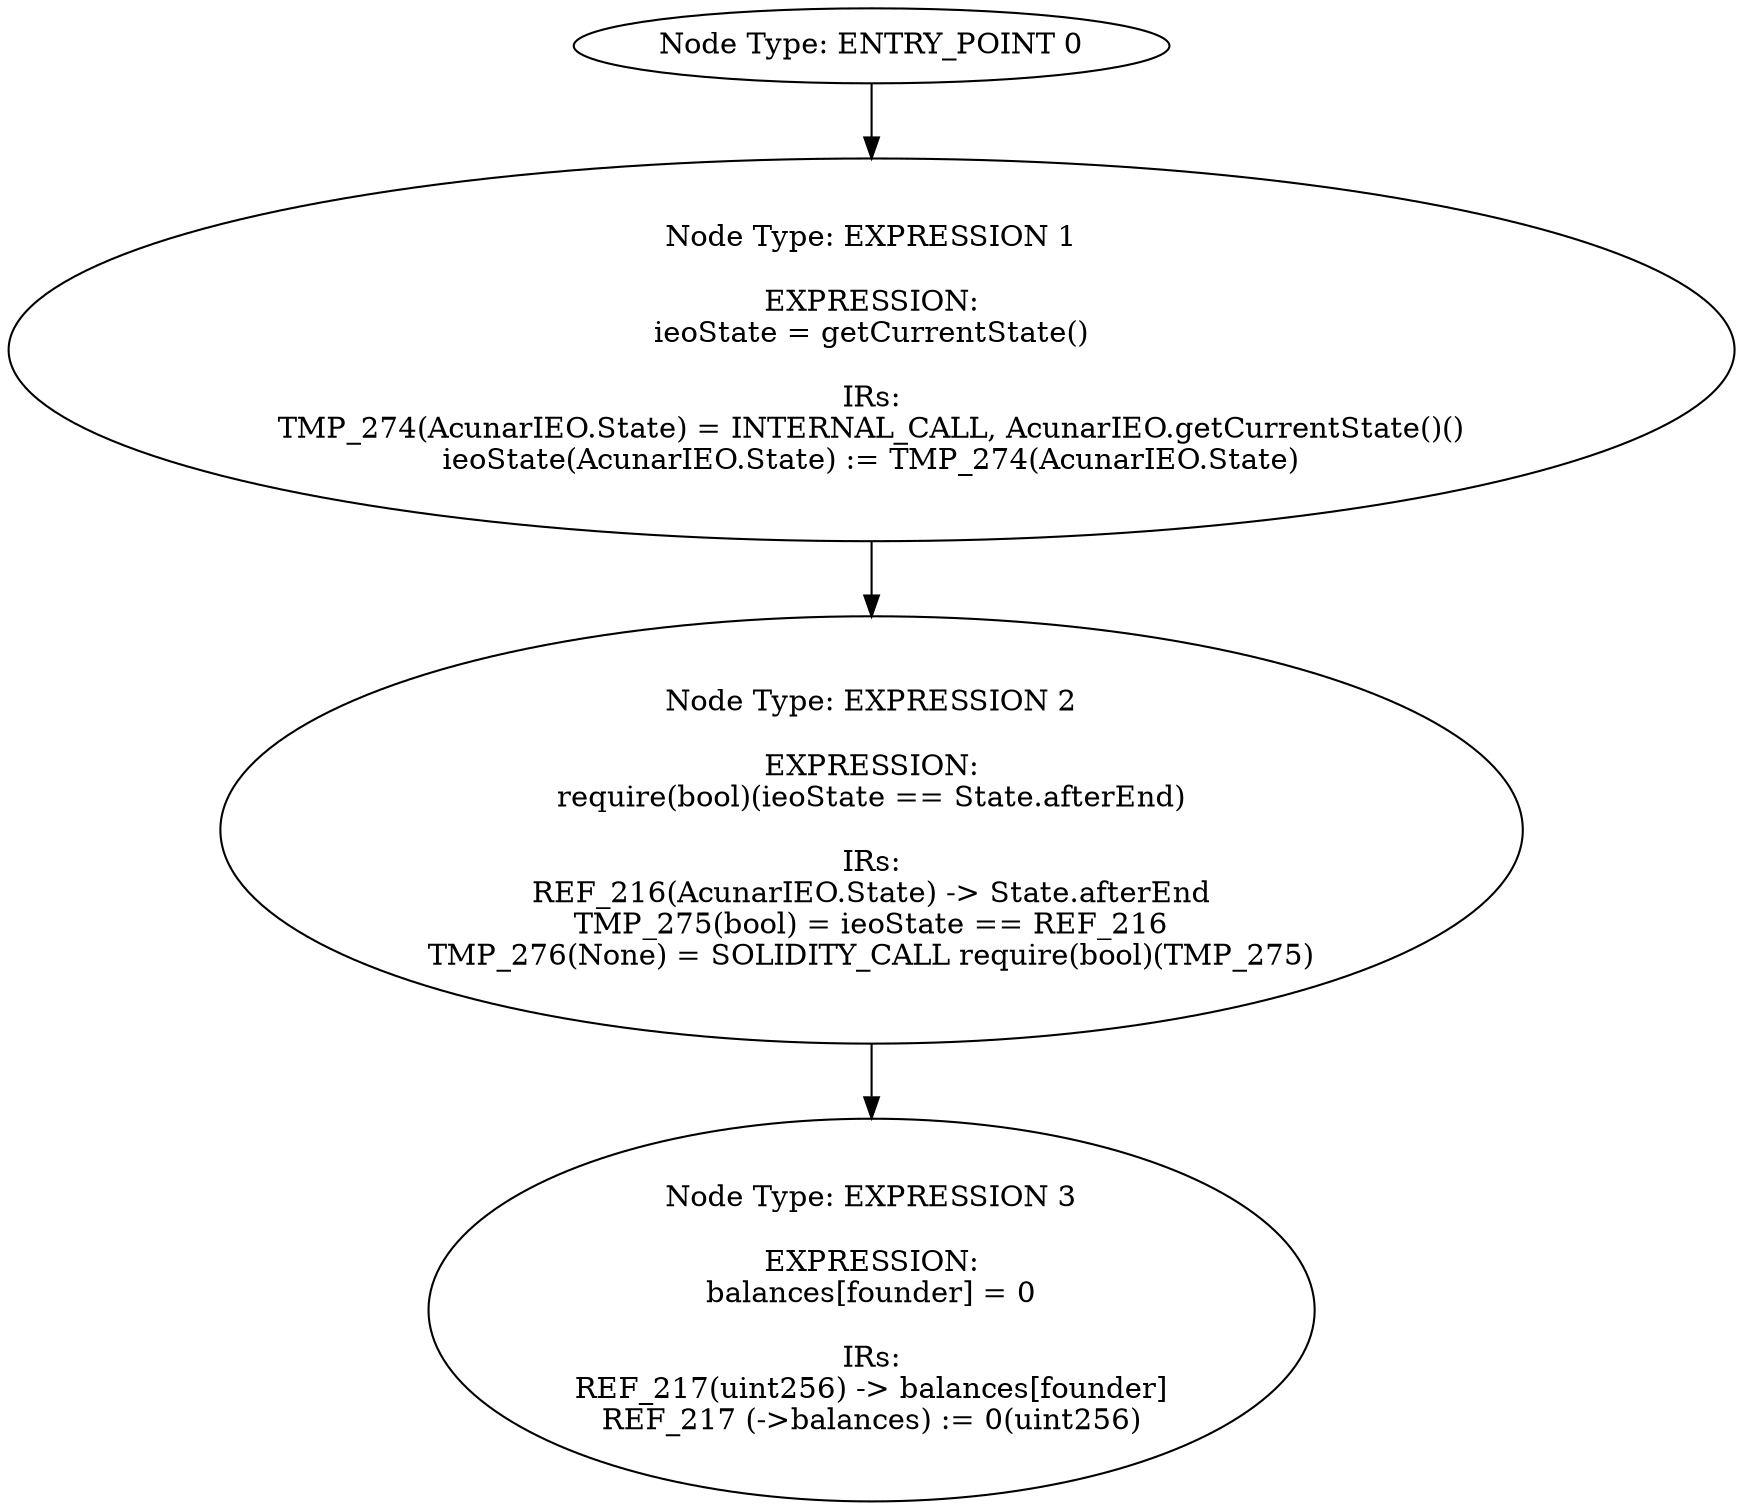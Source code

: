 digraph{
0[label="Node Type: ENTRY_POINT 0
"];
0->1;
1[label="Node Type: EXPRESSION 1

EXPRESSION:
ieoState = getCurrentState()

IRs:
TMP_274(AcunarIEO.State) = INTERNAL_CALL, AcunarIEO.getCurrentState()()
ieoState(AcunarIEO.State) := TMP_274(AcunarIEO.State)"];
1->2;
2[label="Node Type: EXPRESSION 2

EXPRESSION:
require(bool)(ieoState == State.afterEnd)

IRs:
REF_216(AcunarIEO.State) -> State.afterEnd
TMP_275(bool) = ieoState == REF_216
TMP_276(None) = SOLIDITY_CALL require(bool)(TMP_275)"];
2->3;
3[label="Node Type: EXPRESSION 3

EXPRESSION:
balances[founder] = 0

IRs:
REF_217(uint256) -> balances[founder]
REF_217 (->balances) := 0(uint256)"];
}

